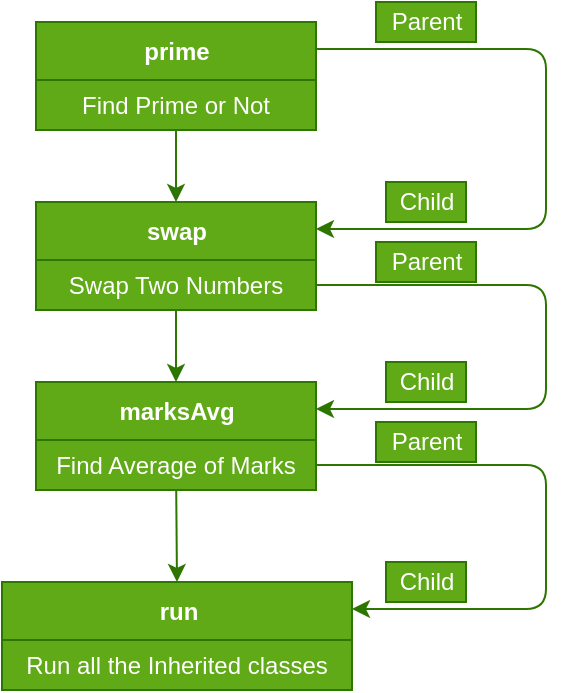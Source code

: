 <mxfile>
    <diagram id="h_nM1zbG6TH-BRtTi8YE" name="Page-1">
        <mxGraphModel dx="824" dy="610" grid="1" gridSize="10" guides="1" tooltips="1" connect="1" arrows="1" fold="1" page="1" pageScale="1" pageWidth="850" pageHeight="1100" math="0" shadow="0">
            <root>
                <mxCell id="0"/>
                <mxCell id="1" parent="0"/>
                <mxCell id="16" style="edgeStyle=none;html=1;fillColor=#60a917;strokeColor=#2D7600;" edge="1" parent="1" source="2" target="5">
                    <mxGeometry relative="1" as="geometry"/>
                </mxCell>
                <mxCell id="26" style="edgeStyle=orthogonalEdgeStyle;html=1;exitX=1;exitY=0.25;exitDx=0;exitDy=0;entryX=1;entryY=0.25;entryDx=0;entryDy=0;fillColor=#60a917;strokeColor=#2D7600;" edge="1" parent="1" source="2" target="5">
                    <mxGeometry relative="1" as="geometry">
                        <mxPoint x="590" y="270" as="targetPoint"/>
                        <Array as="points">
                            <mxPoint x="610" y="164"/>
                            <mxPoint x="610" y="254"/>
                        </Array>
                    </mxGeometry>
                </mxCell>
                <mxCell id="2" value="prime" style="swimlane;fontStyle=1;align=center;verticalAlign=middle;childLayout=stackLayout;horizontal=1;startSize=29;horizontalStack=0;resizeParent=1;resizeParentMax=0;resizeLast=0;collapsible=0;marginBottom=0;html=1;fillColor=#60a917;fontColor=#ffffff;strokeColor=#2D7600;" vertex="1" parent="1">
                    <mxGeometry x="355" y="150" width="140" height="54" as="geometry"/>
                </mxCell>
                <mxCell id="3" value="Find Prime or Not" style="text;html=1;strokeColor=#2D7600;fillColor=#60a917;align=center;verticalAlign=middle;spacingLeft=4;spacingRight=4;overflow=hidden;rotatable=0;points=[[0,0.5],[1,0.5]];portConstraint=eastwest;fontColor=#ffffff;" vertex="1" parent="2">
                    <mxGeometry y="29" width="140" height="25" as="geometry"/>
                </mxCell>
                <mxCell id="5" value="swap" style="swimlane;fontStyle=1;align=center;verticalAlign=middle;childLayout=stackLayout;horizontal=1;startSize=29;horizontalStack=0;resizeParent=1;resizeParentMax=0;resizeLast=0;collapsible=0;marginBottom=0;html=1;fillColor=#60a917;fontColor=#ffffff;strokeColor=#2D7600;" vertex="1" parent="1">
                    <mxGeometry x="355" y="240" width="140" height="54" as="geometry"/>
                </mxCell>
                <mxCell id="6" value="Swap Two Numbers" style="text;html=1;strokeColor=#2D7600;fillColor=#60a917;align=center;verticalAlign=middle;spacingLeft=4;spacingRight=4;overflow=hidden;rotatable=0;points=[[0,0.5],[1,0.5]];portConstraint=eastwest;fontColor=#ffffff;" vertex="1" parent="5">
                    <mxGeometry y="29" width="140" height="25" as="geometry"/>
                </mxCell>
                <mxCell id="8" value="marksAvg" style="swimlane;fontStyle=1;align=center;verticalAlign=middle;childLayout=stackLayout;horizontal=1;startSize=29;horizontalStack=0;resizeParent=1;resizeParentMax=0;resizeLast=0;collapsible=0;marginBottom=0;html=1;fillColor=#60a917;fontColor=#ffffff;strokeColor=#2D7600;" vertex="1" parent="1">
                    <mxGeometry x="355" y="330" width="140" height="54" as="geometry"/>
                </mxCell>
                <mxCell id="9" value="Find Average of Marks" style="text;html=1;strokeColor=#2D7600;fillColor=#60a917;align=center;verticalAlign=middle;spacingLeft=4;spacingRight=4;overflow=hidden;rotatable=0;points=[[0,0.5],[1,0.5]];portConstraint=eastwest;fontColor=#ffffff;" vertex="1" parent="8">
                    <mxGeometry y="29" width="140" height="25" as="geometry"/>
                </mxCell>
                <mxCell id="11" value="run" style="swimlane;fontStyle=1;align=center;verticalAlign=middle;childLayout=stackLayout;horizontal=1;startSize=29;horizontalStack=0;resizeParent=1;resizeParentMax=0;resizeLast=0;collapsible=0;marginBottom=0;html=1;fillColor=#60a917;fontColor=#ffffff;strokeColor=#2D7600;" vertex="1" parent="1">
                    <mxGeometry x="338" y="430" width="175" height="54" as="geometry"/>
                </mxCell>
                <mxCell id="12" value="Run all the Inherited classes" style="text;html=1;strokeColor=#2D7600;fillColor=#60a917;align=center;verticalAlign=middle;spacingLeft=4;spacingRight=4;overflow=hidden;rotatable=0;points=[[0,0.5],[1,0.5]];portConstraint=eastwest;fontColor=#ffffff;" vertex="1" parent="11">
                    <mxGeometry y="29" width="175" height="25" as="geometry"/>
                </mxCell>
                <mxCell id="17" style="edgeStyle=none;html=1;entryX=0.5;entryY=0;entryDx=0;entryDy=0;fillColor=#60a917;strokeColor=#2D7600;" edge="1" parent="1" source="6" target="8">
                    <mxGeometry relative="1" as="geometry"/>
                </mxCell>
                <mxCell id="18" style="edgeStyle=none;html=1;entryX=0.5;entryY=0;entryDx=0;entryDy=0;fillColor=#60a917;strokeColor=#2D7600;" edge="1" parent="1" source="9" target="11">
                    <mxGeometry relative="1" as="geometry"/>
                </mxCell>
                <mxCell id="27" style="edgeStyle=orthogonalEdgeStyle;html=1;exitX=1;exitY=0.5;exitDx=0;exitDy=0;entryX=1;entryY=0.25;entryDx=0;entryDy=0;fillColor=#60a917;strokeColor=#2D7600;" edge="1" parent="1" source="6" target="8">
                    <mxGeometry relative="1" as="geometry">
                        <Array as="points">
                            <mxPoint x="610" y="282"/>
                            <mxPoint x="610" y="344"/>
                        </Array>
                    </mxGeometry>
                </mxCell>
                <mxCell id="28" style="edgeStyle=orthogonalEdgeStyle;html=1;exitX=1;exitY=0.5;exitDx=0;exitDy=0;entryX=1;entryY=0.25;entryDx=0;entryDy=0;fillColor=#60a917;strokeColor=#2D7600;" edge="1" parent="1" source="9" target="11">
                    <mxGeometry relative="1" as="geometry">
                        <Array as="points">
                            <mxPoint x="610" y="372"/>
                            <mxPoint x="610" y="444"/>
                        </Array>
                    </mxGeometry>
                </mxCell>
                <mxCell id="29" value="Parent" style="text;html=1;align=center;verticalAlign=middle;resizable=0;points=[];autosize=1;strokeColor=#2D7600;fillColor=#60a917;fontColor=#ffffff;" vertex="1" parent="1">
                    <mxGeometry x="525" y="140" width="50" height="20" as="geometry"/>
                </mxCell>
                <mxCell id="30" value="Child" style="text;html=1;align=center;verticalAlign=middle;resizable=0;points=[];autosize=1;strokeColor=#2D7600;fillColor=#60a917;fontColor=#ffffff;" vertex="1" parent="1">
                    <mxGeometry x="530" y="230" width="40" height="20" as="geometry"/>
                </mxCell>
                <mxCell id="31" value="Parent" style="text;html=1;align=center;verticalAlign=middle;resizable=0;points=[];autosize=1;strokeColor=#2D7600;fillColor=#60a917;fontColor=#ffffff;" vertex="1" parent="1">
                    <mxGeometry x="525" y="260" width="50" height="20" as="geometry"/>
                </mxCell>
                <mxCell id="32" value="Child" style="text;html=1;align=center;verticalAlign=middle;resizable=0;points=[];autosize=1;strokeColor=#2D7600;fillColor=#60a917;fontColor=#ffffff;" vertex="1" parent="1">
                    <mxGeometry x="530" y="320" width="40" height="20" as="geometry"/>
                </mxCell>
                <mxCell id="33" value="Parent" style="text;html=1;align=center;verticalAlign=middle;resizable=0;points=[];autosize=1;strokeColor=#2D7600;fillColor=#60a917;fontColor=#ffffff;" vertex="1" parent="1">
                    <mxGeometry x="525" y="350" width="50" height="20" as="geometry"/>
                </mxCell>
                <mxCell id="34" value="Child" style="text;html=1;align=center;verticalAlign=middle;resizable=0;points=[];autosize=1;strokeColor=#2D7600;fillColor=#60a917;fontColor=#ffffff;" vertex="1" parent="1">
                    <mxGeometry x="530" y="420" width="40" height="20" as="geometry"/>
                </mxCell>
            </root>
        </mxGraphModel>
    </diagram>
</mxfile>